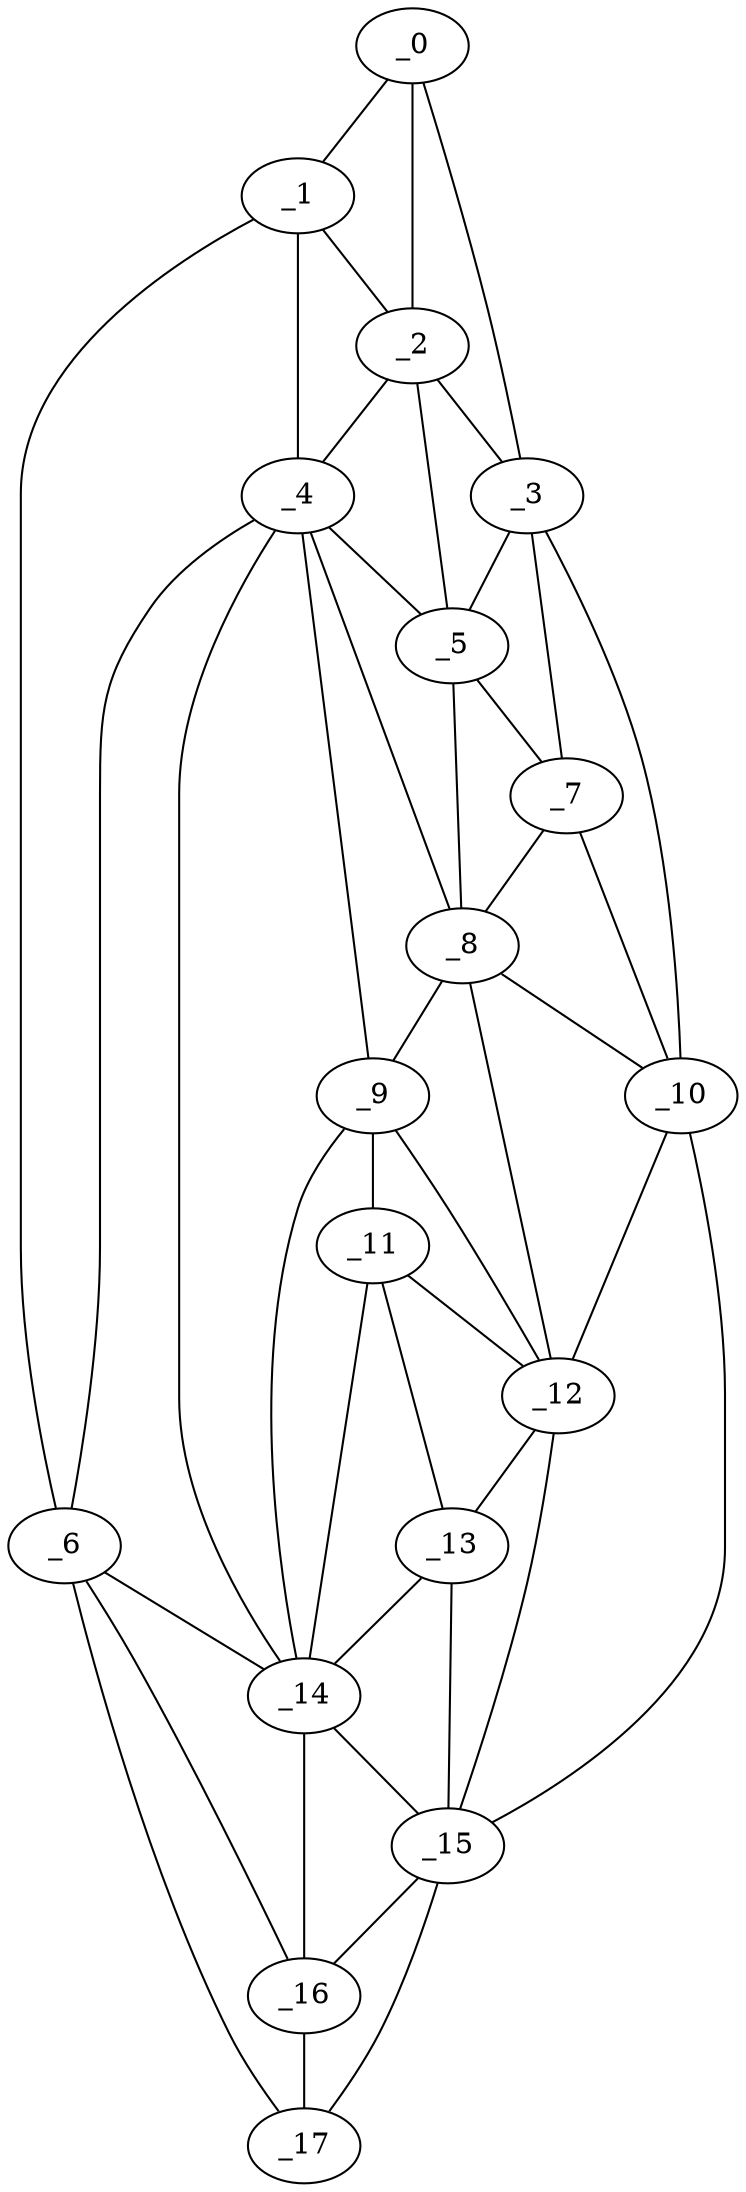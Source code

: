 graph "obj55__265.gxl" {
	_0	 [x=34,
		y=15];
	_1	 [x=35,
		y=25];
	_0 -- _1	 [valence=1];
	_2	 [x=45,
		y=14];
	_0 -- _2	 [valence=2];
	_3	 [x=48,
		y=7];
	_0 -- _3	 [valence=1];
	_1 -- _2	 [valence=2];
	_4	 [x=54,
		y=27];
	_1 -- _4	 [valence=2];
	_6	 [x=64,
		y=81];
	_1 -- _6	 [valence=1];
	_2 -- _3	 [valence=2];
	_2 -- _4	 [valence=1];
	_5	 [x=56,
		y=9];
	_2 -- _5	 [valence=2];
	_3 -- _5	 [valence=2];
	_7	 [x=66,
		y=7];
	_3 -- _7	 [valence=2];
	_10	 [x=75,
		y=6];
	_3 -- _10	 [valence=1];
	_4 -- _5	 [valence=2];
	_4 -- _6	 [valence=2];
	_8	 [x=66,
		y=16];
	_4 -- _8	 [valence=2];
	_9	 [x=69,
		y=25];
	_4 -- _9	 [valence=1];
	_14	 [x=93,
		y=53];
	_4 -- _14	 [valence=1];
	_5 -- _7	 [valence=2];
	_5 -- _8	 [valence=1];
	_6 -- _14	 [valence=2];
	_16	 [x=95,
		y=73];
	_6 -- _16	 [valence=2];
	_17	 [x=96,
		y=100];
	_6 -- _17	 [valence=1];
	_7 -- _8	 [valence=2];
	_7 -- _10	 [valence=2];
	_8 -- _9	 [valence=1];
	_8 -- _10	 [valence=2];
	_12	 [x=82,
		y=15];
	_8 -- _12	 [valence=2];
	_11	 [x=79,
		y=26];
	_9 -- _11	 [valence=2];
	_9 -- _12	 [valence=1];
	_9 -- _14	 [valence=2];
	_10 -- _12	 [valence=2];
	_15	 [x=95,
		y=15];
	_10 -- _15	 [valence=1];
	_11 -- _12	 [valence=2];
	_13	 [x=92,
		y=30];
	_11 -- _13	 [valence=2];
	_11 -- _14	 [valence=2];
	_12 -- _13	 [valence=1];
	_12 -- _15	 [valence=2];
	_13 -- _14	 [valence=2];
	_13 -- _15	 [valence=1];
	_14 -- _15	 [valence=1];
	_14 -- _16	 [valence=1];
	_15 -- _16	 [valence=2];
	_15 -- _17	 [valence=1];
	_16 -- _17	 [valence=1];
}
